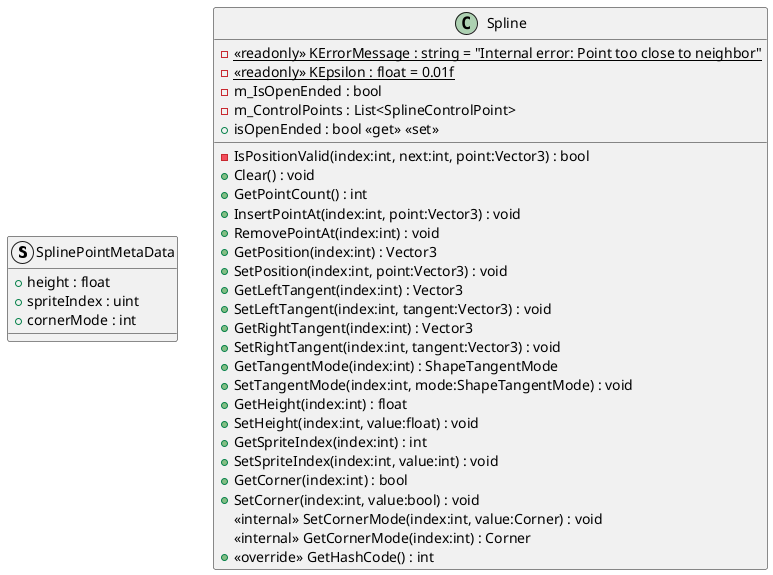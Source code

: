 @startuml
struct SplinePointMetaData {
    + height : float
    + spriteIndex : uint
    + cornerMode : int
}
class Spline {
    - {static} <<readonly>> KErrorMessage : string = "Internal error: Point too close to neighbor"
    - {static} <<readonly>> KEpsilon : float = 0.01f
    - m_IsOpenEnded : bool
    - m_ControlPoints : List<SplineControlPoint>
    + isOpenEnded : bool <<get>> <<set>>
    - IsPositionValid(index:int, next:int, point:Vector3) : bool
    + Clear() : void
    + GetPointCount() : int
    + InsertPointAt(index:int, point:Vector3) : void
    + RemovePointAt(index:int) : void
    + GetPosition(index:int) : Vector3
    + SetPosition(index:int, point:Vector3) : void
    + GetLeftTangent(index:int) : Vector3
    + SetLeftTangent(index:int, tangent:Vector3) : void
    + GetRightTangent(index:int) : Vector3
    + SetRightTangent(index:int, tangent:Vector3) : void
    + GetTangentMode(index:int) : ShapeTangentMode
    + SetTangentMode(index:int, mode:ShapeTangentMode) : void
    + GetHeight(index:int) : float
    + SetHeight(index:int, value:float) : void
    + GetSpriteIndex(index:int) : int
    + SetSpriteIndex(index:int, value:int) : void
    + GetCorner(index:int) : bool
    + SetCorner(index:int, value:bool) : void
    <<internal>> SetCornerMode(index:int, value:Corner) : void
    <<internal>> GetCornerMode(index:int) : Corner
    + <<override>> GetHashCode() : int
}
@enduml
